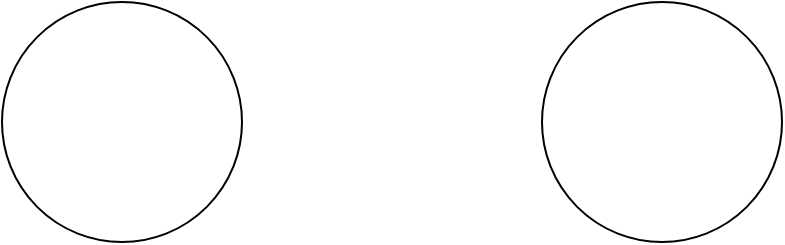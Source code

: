 <mxfile version="14.1.4" type="github">
  <diagram id="3jAC-QXx-4kMT80FHBbB" name="Page-1">
    <mxGraphModel dx="1552" dy="763" grid="1" gridSize="10" guides="1" tooltips="1" connect="1" arrows="1" fold="1" page="1" pageScale="1" pageWidth="1920" pageHeight="1200" math="0" shadow="0">
      <root>
        <mxCell id="0" />
        <mxCell id="1" parent="0" />
        <mxCell id="vrNj7zBSifDwBCKTAedq-1" value="" style="ellipse;whiteSpace=wrap;html=1;aspect=fixed;" vertex="1" parent="1">
          <mxGeometry x="420" y="130" width="120" height="120" as="geometry" />
        </mxCell>
        <mxCell id="vrNj7zBSifDwBCKTAedq-2" value="" style="ellipse;whiteSpace=wrap;html=1;aspect=fixed;" vertex="1" parent="1">
          <mxGeometry x="690" y="130" width="120" height="120" as="geometry" />
        </mxCell>
      </root>
    </mxGraphModel>
  </diagram>
</mxfile>
